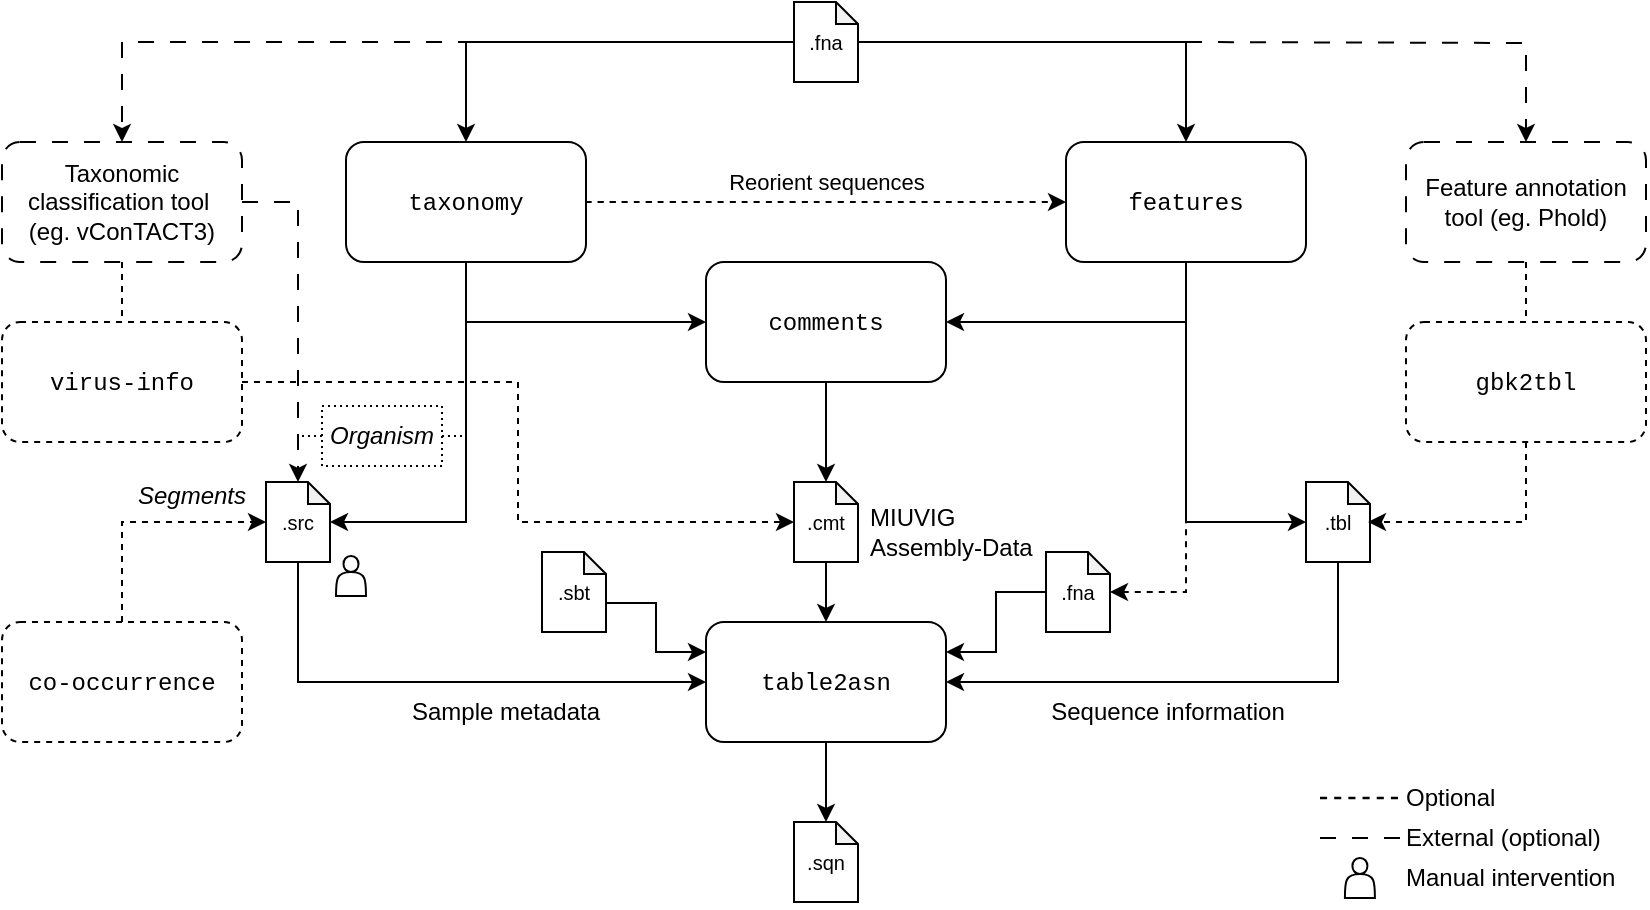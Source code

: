 <mxfile version="26.2.15">
  <diagram name="Page-1" id="ZeP9OFAIea2QbIN0LHaS">
    <mxGraphModel dx="895" dy="563" grid="1" gridSize="10" guides="1" tooltips="1" connect="1" arrows="1" fold="1" page="1" pageScale="1" pageWidth="827" pageHeight="472" background="none" math="0" shadow="0">
      <root>
        <mxCell id="0" />
        <mxCell id="1" parent="0" />
        <mxCell id="pzSQEiRu-TKgo18cBddZ-6" style="edgeStyle=orthogonalEdgeStyle;rounded=0;orthogonalLoop=1;jettySize=auto;html=1;exitX=1;exitY=0.5;exitDx=0;exitDy=0;entryX=0;entryY=0.5;entryDx=0;entryDy=0;curved=1;dashed=1;" parent="1" source="pzSQEiRu-TKgo18cBddZ-1" target="pzSQEiRu-TKgo18cBddZ-2" edge="1">
          <mxGeometry relative="1" as="geometry" />
        </mxCell>
        <mxCell id="pzSQEiRu-TKgo18cBddZ-47" value="Reorient sequences" style="edgeLabel;html=1;align=center;verticalAlign=middle;resizable=0;points=[];" parent="pzSQEiRu-TKgo18cBddZ-6" vertex="1" connectable="0">
          <mxGeometry relative="1" as="geometry">
            <mxPoint y="-10" as="offset" />
          </mxGeometry>
        </mxCell>
        <mxCell id="pzSQEiRu-TKgo18cBddZ-10" style="edgeStyle=orthogonalEdgeStyle;rounded=0;orthogonalLoop=1;jettySize=auto;html=1;exitX=0.5;exitY=1;exitDx=0;exitDy=0;entryX=0;entryY=0.5;entryDx=0;entryDy=0;" parent="1" source="pzSQEiRu-TKgo18cBddZ-1" target="pzSQEiRu-TKgo18cBddZ-3" edge="1">
          <mxGeometry relative="1" as="geometry" />
        </mxCell>
        <mxCell id="pzSQEiRu-TKgo18cBddZ-1" value="&lt;font face=&quot;Courier New&quot;&gt;taxonomy&lt;/font&gt;" style="rounded=1;whiteSpace=wrap;html=1;" parent="1" vertex="1">
          <mxGeometry x="174" y="79" width="120" height="60" as="geometry" />
        </mxCell>
        <mxCell id="pzSQEiRu-TKgo18cBddZ-11" style="edgeStyle=orthogonalEdgeStyle;rounded=0;orthogonalLoop=1;jettySize=auto;html=1;exitX=0.5;exitY=1;exitDx=0;exitDy=0;entryX=1;entryY=0.5;entryDx=0;entryDy=0;" parent="1" source="pzSQEiRu-TKgo18cBddZ-2" target="pzSQEiRu-TKgo18cBddZ-3" edge="1">
          <mxGeometry relative="1" as="geometry" />
        </mxCell>
        <mxCell id="pzSQEiRu-TKgo18cBddZ-2" value="&lt;font face=&quot;Courier New&quot;&gt;features&lt;/font&gt;" style="rounded=1;whiteSpace=wrap;html=1;" parent="1" vertex="1">
          <mxGeometry x="534" y="79" width="120" height="60" as="geometry" />
        </mxCell>
        <mxCell id="pzSQEiRu-TKgo18cBddZ-44" style="edgeStyle=orthogonalEdgeStyle;rounded=0;orthogonalLoop=1;jettySize=auto;html=1;exitX=0.5;exitY=1;exitDx=0;exitDy=0;" parent="1" source="pzSQEiRu-TKgo18cBddZ-3" edge="1">
          <mxGeometry relative="1" as="geometry">
            <mxPoint x="414" y="249" as="targetPoint" />
          </mxGeometry>
        </mxCell>
        <mxCell id="pzSQEiRu-TKgo18cBddZ-3" value="&lt;font face=&quot;Courier New&quot;&gt;comments&lt;/font&gt;" style="rounded=1;whiteSpace=wrap;html=1;" parent="1" vertex="1">
          <mxGeometry x="354" y="139" width="120" height="60" as="geometry" />
        </mxCell>
        <mxCell id="pzSQEiRu-TKgo18cBddZ-4" value="&lt;font face=&quot;Courier New&quot;&gt;virus-info&lt;/font&gt;" style="rounded=1;whiteSpace=wrap;html=1;dashed=1;" parent="1" vertex="1">
          <mxGeometry x="2" y="169" width="120" height="60" as="geometry" />
        </mxCell>
        <mxCell id="pzSQEiRu-TKgo18cBddZ-12" style="edgeStyle=orthogonalEdgeStyle;rounded=0;orthogonalLoop=1;jettySize=auto;html=1;" parent="1" edge="1">
          <mxGeometry relative="1" as="geometry">
            <mxPoint x="414" y="319" as="targetPoint" />
            <mxPoint x="414" y="319" as="sourcePoint" />
          </mxGeometry>
        </mxCell>
        <mxCell id="pzSQEiRu-TKgo18cBddZ-13" style="edgeStyle=orthogonalEdgeStyle;rounded=0;orthogonalLoop=1;jettySize=auto;html=1;" parent="1" edge="1">
          <mxGeometry relative="1" as="geometry">
            <mxPoint x="414" y="309" as="targetPoint" />
            <mxPoint x="414" y="309" as="sourcePoint" />
          </mxGeometry>
        </mxCell>
        <mxCell id="pzSQEiRu-TKgo18cBddZ-5" value="&lt;font face=&quot;Courier New&quot;&gt;table2asn&lt;/font&gt;" style="rounded=1;whiteSpace=wrap;html=1;" parent="1" vertex="1">
          <mxGeometry x="354" y="319" width="120" height="60" as="geometry" />
        </mxCell>
        <mxCell id="pzSQEiRu-TKgo18cBddZ-18" style="edgeStyle=orthogonalEdgeStyle;rounded=0;orthogonalLoop=1;jettySize=auto;html=1;exitX=0.5;exitY=1;exitDx=0;exitDy=0;" parent="1" source="pzSQEiRu-TKgo18cBddZ-29" edge="1">
          <mxGeometry relative="1" as="geometry">
            <mxPoint x="414" y="319" as="targetPoint" />
          </mxGeometry>
        </mxCell>
        <mxCell id="pzSQEiRu-TKgo18cBddZ-16" value="&lt;font face=&quot;Courier New&quot;&gt;gbk2tbl&lt;/font&gt;" style="rounded=1;whiteSpace=wrap;html=1;dashed=1;" parent="1" vertex="1">
          <mxGeometry x="704" y="169" width="120" height="60" as="geometry" />
        </mxCell>
        <mxCell id="pzSQEiRu-TKgo18cBddZ-28" style="edgeStyle=orthogonalEdgeStyle;rounded=0;orthogonalLoop=1;jettySize=auto;html=1;exitX=0.5;exitY=1;exitDx=0;exitDy=0;exitPerimeter=0;entryX=0;entryY=0.5;entryDx=0;entryDy=0;" parent="1" source="pzSQEiRu-TKgo18cBddZ-20" target="pzSQEiRu-TKgo18cBddZ-5" edge="1">
          <mxGeometry relative="1" as="geometry" />
        </mxCell>
        <mxCell id="pzSQEiRu-TKgo18cBddZ-20" value="&lt;font style=&quot;font-size: 10px;&quot;&gt;.src&lt;/font&gt;" style="shape=note;whiteSpace=wrap;html=1;backgroundOutline=1;darkOpacity=0.05;size=11;" parent="1" vertex="1">
          <mxGeometry x="134" y="249" width="32" height="40" as="geometry" />
        </mxCell>
        <mxCell id="pzSQEiRu-TKgo18cBddZ-27" style="edgeStyle=orthogonalEdgeStyle;rounded=0;orthogonalLoop=1;jettySize=auto;html=1;exitX=0.5;exitY=1;exitDx=0;exitDy=0;entryX=1;entryY=0.5;entryDx=0;entryDy=0;entryPerimeter=0;" parent="1" source="pzSQEiRu-TKgo18cBddZ-1" target="pzSQEiRu-TKgo18cBddZ-20" edge="1">
          <mxGeometry relative="1" as="geometry" />
        </mxCell>
        <mxCell id="pzSQEiRu-TKgo18cBddZ-29" value="&lt;font style=&quot;font-size: 10px;&quot;&gt;.cmt&lt;/font&gt;" style="shape=note;whiteSpace=wrap;html=1;backgroundOutline=1;darkOpacity=0.05;size=11;" parent="1" vertex="1">
          <mxGeometry x="398" y="249" width="32" height="40" as="geometry" />
        </mxCell>
        <mxCell id="pzSQEiRu-TKgo18cBddZ-35" style="edgeStyle=orthogonalEdgeStyle;rounded=0;orthogonalLoop=1;jettySize=auto;html=1;exitX=0.5;exitY=1;exitDx=0;exitDy=0;exitPerimeter=0;entryX=1;entryY=0.5;entryDx=0;entryDy=0;" parent="1" source="pzSQEiRu-TKgo18cBddZ-31" target="pzSQEiRu-TKgo18cBddZ-5" edge="1">
          <mxGeometry relative="1" as="geometry" />
        </mxCell>
        <mxCell id="pzSQEiRu-TKgo18cBddZ-31" value="&lt;font style=&quot;font-size: 10px;&quot;&gt;.tbl&lt;/font&gt;" style="shape=note;whiteSpace=wrap;html=1;backgroundOutline=1;darkOpacity=0.05;size=11;" parent="1" vertex="1">
          <mxGeometry x="654" y="249" width="32" height="40" as="geometry" />
        </mxCell>
        <mxCell id="pzSQEiRu-TKgo18cBddZ-34" style="edgeStyle=orthogonalEdgeStyle;rounded=0;orthogonalLoop=1;jettySize=auto;html=1;exitX=0.5;exitY=1;exitDx=0;exitDy=0;entryX=0.969;entryY=0.5;entryDx=0;entryDy=0;entryPerimeter=0;dashed=1;" parent="1" source="pzSQEiRu-TKgo18cBddZ-16" target="pzSQEiRu-TKgo18cBddZ-31" edge="1">
          <mxGeometry relative="1" as="geometry" />
        </mxCell>
        <mxCell id="pzSQEiRu-TKgo18cBddZ-36" value="&lt;font style=&quot;font-size: 10px;&quot;&gt;.sqn&lt;/font&gt;" style="shape=note;whiteSpace=wrap;html=1;backgroundOutline=1;darkOpacity=0.05;size=11;" parent="1" vertex="1">
          <mxGeometry x="398" y="419" width="32" height="40" as="geometry" />
        </mxCell>
        <mxCell id="pzSQEiRu-TKgo18cBddZ-37" style="edgeStyle=orthogonalEdgeStyle;rounded=0;orthogonalLoop=1;jettySize=auto;html=1;exitX=0.5;exitY=1;exitDx=0;exitDy=0;entryX=0.5;entryY=0;entryDx=0;entryDy=0;entryPerimeter=0;" parent="1" source="pzSQEiRu-TKgo18cBddZ-5" target="pzSQEiRu-TKgo18cBddZ-36" edge="1">
          <mxGeometry relative="1" as="geometry" />
        </mxCell>
        <mxCell id="pzSQEiRu-TKgo18cBddZ-38" value="&lt;i&gt;Segments&lt;/i&gt;" style="text;html=1;align=center;verticalAlign=middle;whiteSpace=wrap;rounded=0;rotation=0;" parent="1" vertex="1">
          <mxGeometry x="62" y="241" width="70" height="30" as="geometry" />
        </mxCell>
        <mxCell id="9EQvWB8EKbCC_8pniTv0-16" style="edgeStyle=orthogonalEdgeStyle;rounded=0;orthogonalLoop=1;jettySize=auto;html=1;exitX=0;exitY=0.5;exitDx=0;exitDy=0;endArrow=none;startFill=0;dashed=1;dashPattern=1 2;" parent="1" source="pzSQEiRu-TKgo18cBddZ-39" edge="1">
          <mxGeometry relative="1" as="geometry">
            <mxPoint x="152" y="226" as="targetPoint" />
          </mxGeometry>
        </mxCell>
        <mxCell id="9EQvWB8EKbCC_8pniTv0-17" style="edgeStyle=orthogonalEdgeStyle;rounded=0;orthogonalLoop=1;jettySize=auto;html=1;exitX=1;exitY=0.5;exitDx=0;exitDy=0;endArrow=none;startFill=0;dashed=1;dashPattern=1 2;" parent="1" source="pzSQEiRu-TKgo18cBddZ-39" edge="1">
          <mxGeometry relative="1" as="geometry">
            <mxPoint x="232" y="226" as="targetPoint" />
          </mxGeometry>
        </mxCell>
        <mxCell id="pzSQEiRu-TKgo18cBddZ-39" value="&lt;i&gt;Organism&lt;/i&gt;" style="text;html=1;align=center;verticalAlign=middle;whiteSpace=wrap;rounded=0;rotation=0;strokeColor=default;dashed=1;dashPattern=1 2;" parent="1" vertex="1">
          <mxGeometry x="162" y="211" width="60" height="30" as="geometry" />
        </mxCell>
        <mxCell id="pzSQEiRu-TKgo18cBddZ-49" style="edgeStyle=orthogonalEdgeStyle;rounded=0;orthogonalLoop=1;jettySize=auto;html=1;entryX=0.5;entryY=0;entryDx=0;entryDy=0;" parent="1" source="pzSQEiRu-TKgo18cBddZ-48" target="pzSQEiRu-TKgo18cBddZ-1" edge="1">
          <mxGeometry relative="1" as="geometry" />
        </mxCell>
        <mxCell id="pzSQEiRu-TKgo18cBddZ-52" value="" style="edgeStyle=orthogonalEdgeStyle;rounded=0;orthogonalLoop=1;jettySize=auto;html=1;entryX=0.5;entryY=0;entryDx=0;entryDy=0;" parent="1" source="pzSQEiRu-TKgo18cBddZ-48" target="pzSQEiRu-TKgo18cBddZ-2" edge="1">
          <mxGeometry relative="1" as="geometry">
            <mxPoint x="510" y="29" as="targetPoint" />
          </mxGeometry>
        </mxCell>
        <mxCell id="pzSQEiRu-TKgo18cBddZ-60" style="edgeStyle=orthogonalEdgeStyle;rounded=0;orthogonalLoop=1;jettySize=auto;html=1;exitX=0;exitY=0.5;exitDx=0;exitDy=0;exitPerimeter=0;entryX=1;entryY=0.25;entryDx=0;entryDy=0;" parent="1" source="pzSQEiRu-TKgo18cBddZ-59" target="pzSQEiRu-TKgo18cBddZ-5" edge="1">
          <mxGeometry relative="1" as="geometry" />
        </mxCell>
        <mxCell id="pUPda4is4iFvqVS0LF0G-14" style="edgeStyle=orthogonalEdgeStyle;rounded=0;orthogonalLoop=1;jettySize=auto;html=1;entryX=0.5;entryY=0;entryDx=0;entryDy=0;dashed=1;dashPattern=8 8;" parent="1" target="pUPda4is4iFvqVS0LF0G-1" edge="1">
          <mxGeometry relative="1" as="geometry">
            <mxPoint x="594" y="29" as="sourcePoint" />
          </mxGeometry>
        </mxCell>
        <mxCell id="9EQvWB8EKbCC_8pniTv0-10" style="edgeStyle=orthogonalEdgeStyle;rounded=0;orthogonalLoop=1;jettySize=auto;html=1;exitX=0;exitY=0.5;exitDx=0;exitDy=0;exitPerimeter=0;entryX=0.5;entryY=0;entryDx=0;entryDy=0;dashed=1;dashPattern=8 8;" parent="1" source="pzSQEiRu-TKgo18cBddZ-48" target="9EQvWB8EKbCC_8pniTv0-2" edge="1">
          <mxGeometry relative="1" as="geometry" />
        </mxCell>
        <mxCell id="pzSQEiRu-TKgo18cBddZ-48" value="&lt;font style=&quot;font-size: 10px;&quot;&gt;.fna&lt;/font&gt;" style="shape=note;whiteSpace=wrap;html=1;backgroundOutline=1;darkOpacity=0.05;size=11;" parent="1" vertex="1">
          <mxGeometry x="398" y="9" width="32" height="40" as="geometry" />
        </mxCell>
        <mxCell id="pUPda4is4iFvqVS0LF0G-11" value="" style="edgeStyle=orthogonalEdgeStyle;rounded=0;orthogonalLoop=1;jettySize=auto;html=1;startArrow=classic;startFill=1;dashed=1;endArrow=none;" parent="1" source="pzSQEiRu-TKgo18cBddZ-59" edge="1">
          <mxGeometry relative="1" as="geometry">
            <mxPoint x="594" y="269" as="targetPoint" />
            <Array as="points">
              <mxPoint x="594" y="304" />
              <mxPoint x="594" y="269" />
            </Array>
          </mxGeometry>
        </mxCell>
        <mxCell id="pzSQEiRu-TKgo18cBddZ-59" value="&lt;font style=&quot;font-size: 10px;&quot;&gt;.fna&lt;/font&gt;" style="shape=note;whiteSpace=wrap;html=1;backgroundOutline=1;darkOpacity=0.05;size=11;" parent="1" vertex="1">
          <mxGeometry x="524" y="284" width="32" height="40" as="geometry" />
        </mxCell>
        <mxCell id="-LrA51T8bJ5IcRYjtuTH-3" value="Sample metadata" style="text;html=1;align=center;verticalAlign=middle;whiteSpace=wrap;rounded=0;" parent="1" vertex="1">
          <mxGeometry x="174" y="349" width="160" height="30" as="geometry" />
        </mxCell>
        <mxCell id="-LrA51T8bJ5IcRYjtuTH-4" value="MIUVIG&lt;div&gt;Assembly-Data&lt;/div&gt;" style="text;html=1;align=left;verticalAlign=middle;whiteSpace=wrap;rounded=0;" parent="1" vertex="1">
          <mxGeometry x="434" y="259" width="90" height="30" as="geometry" />
        </mxCell>
        <mxCell id="-LrA51T8bJ5IcRYjtuTH-5" value="Sequence information" style="text;html=1;align=center;verticalAlign=middle;whiteSpace=wrap;rounded=0;" parent="1" vertex="1">
          <mxGeometry x="505" y="349" width="160" height="30" as="geometry" />
        </mxCell>
        <mxCell id="8B6IXXiz2PsDgIRqPqF5-3" value="&lt;font face=&quot;Courier New&quot;&gt;co-occurrence&lt;/font&gt;" style="rounded=1;whiteSpace=wrap;html=1;dashed=1;" parent="1" vertex="1">
          <mxGeometry x="2" y="319" width="120" height="60" as="geometry" />
        </mxCell>
        <mxCell id="pUPda4is4iFvqVS0LF0G-2" style="edgeStyle=orthogonalEdgeStyle;rounded=0;orthogonalLoop=1;jettySize=auto;html=1;exitX=0.5;exitY=1;exitDx=0;exitDy=0;entryX=0.5;entryY=0;entryDx=0;entryDy=0;dashed=1;endArrow=none;startFill=0;" parent="1" source="pUPda4is4iFvqVS0LF0G-1" target="pzSQEiRu-TKgo18cBddZ-16" edge="1">
          <mxGeometry relative="1" as="geometry" />
        </mxCell>
        <mxCell id="pUPda4is4iFvqVS0LF0G-1" value="Feature annotation tool (eg. Phold)" style="rounded=1;whiteSpace=wrap;html=1;dashed=1;dashPattern=8 8;" parent="1" vertex="1">
          <mxGeometry x="704" y="79" width="120" height="60" as="geometry" />
        </mxCell>
        <mxCell id="pUPda4is4iFvqVS0LF0G-10" style="edgeStyle=orthogonalEdgeStyle;rounded=0;orthogonalLoop=1;jettySize=auto;html=1;exitX=0.5;exitY=1;exitDx=0;exitDy=0;entryX=0;entryY=0.5;entryDx=0;entryDy=0;entryPerimeter=0;" parent="1" source="pzSQEiRu-TKgo18cBddZ-2" target="pzSQEiRu-TKgo18cBddZ-31" edge="1">
          <mxGeometry relative="1" as="geometry" />
        </mxCell>
        <mxCell id="pUPda4is4iFvqVS0LF0G-15" value="" style="shape=actor;whiteSpace=wrap;html=1;" parent="1" vertex="1">
          <mxGeometry x="169" y="286" width="15" height="20" as="geometry" />
        </mxCell>
        <mxCell id="pUPda4is4iFvqVS0LF0G-22" value="" style="group" parent="1" vertex="1" connectable="0">
          <mxGeometry x="661.0" y="392" width="162.459" height="70" as="geometry" />
        </mxCell>
        <mxCell id="pUPda4is4iFvqVS0LF0G-16" value="" style="shape=actor;whiteSpace=wrap;html=1;" parent="pUPda4is4iFvqVS0LF0G-22" vertex="1">
          <mxGeometry x="12.46" y="45" width="15" height="20" as="geometry" />
        </mxCell>
        <mxCell id="pUPda4is4iFvqVS0LF0G-3" value="" style="endArrow=none;html=1;rounded=0;dashed=1;strokeWidth=1.181;" parent="pUPda4is4iFvqVS0LF0G-22" target="pUPda4is4iFvqVS0LF0G-6" edge="1">
          <mxGeometry width="50" height="50" relative="1" as="geometry">
            <mxPoint y="15" as="sourcePoint" />
            <mxPoint x="40" y="15" as="targetPoint" />
          </mxGeometry>
        </mxCell>
        <mxCell id="pUPda4is4iFvqVS0LF0G-4" value="" style="endArrow=none;html=1;rounded=0;dashed=1;dashPattern=8 8;" parent="pUPda4is4iFvqVS0LF0G-22" target="pUPda4is4iFvqVS0LF0G-7" edge="1">
          <mxGeometry width="50" height="50" relative="1" as="geometry">
            <mxPoint y="35" as="sourcePoint" />
            <mxPoint x="39.919" y="35" as="targetPoint" />
          </mxGeometry>
        </mxCell>
        <mxCell id="pUPda4is4iFvqVS0LF0G-6" value="Optional" style="text;html=1;align=left;verticalAlign=middle;whiteSpace=wrap;rounded=0;flipV=0;" parent="pUPda4is4iFvqVS0LF0G-22" vertex="1">
          <mxGeometry x="40.999" width="60" height="30" as="geometry" />
        </mxCell>
        <mxCell id="pUPda4is4iFvqVS0LF0G-7" value="External (optional)" style="text;html=1;align=left;verticalAlign=middle;whiteSpace=wrap;rounded=0;flipV=0;" parent="pUPda4is4iFvqVS0LF0G-22" vertex="1">
          <mxGeometry x="40.999" y="20" width="110.08" height="30" as="geometry" />
        </mxCell>
        <mxCell id="pUPda4is4iFvqVS0LF0G-20" value="Manual intervention" style="text;html=1;align=left;verticalAlign=middle;whiteSpace=wrap;rounded=0;flipV=0;" parent="pUPda4is4iFvqVS0LF0G-22" vertex="1">
          <mxGeometry x="40.999" y="40" width="122.54" height="30" as="geometry" />
        </mxCell>
        <mxCell id="9EQvWB8EKbCC_8pniTv0-1" style="edgeStyle=orthogonalEdgeStyle;rounded=0;orthogonalLoop=1;jettySize=auto;html=1;exitX=0.5;exitY=0;exitDx=0;exitDy=0;entryX=0;entryY=0.5;entryDx=0;entryDy=0;entryPerimeter=0;dashed=1;" parent="1" source="8B6IXXiz2PsDgIRqPqF5-3" target="pzSQEiRu-TKgo18cBddZ-20" edge="1">
          <mxGeometry relative="1" as="geometry" />
        </mxCell>
        <mxCell id="9EQvWB8EKbCC_8pniTv0-7" style="edgeStyle=orthogonalEdgeStyle;rounded=0;orthogonalLoop=1;jettySize=auto;html=1;exitX=0.5;exitY=1;exitDx=0;exitDy=0;entryX=0.5;entryY=0;entryDx=0;entryDy=0;dashed=1;endArrow=none;startFill=0;" parent="1" source="9EQvWB8EKbCC_8pniTv0-2" target="pzSQEiRu-TKgo18cBddZ-4" edge="1">
          <mxGeometry relative="1" as="geometry" />
        </mxCell>
        <mxCell id="9EQvWB8EKbCC_8pniTv0-2" value="Taxonomic classification tool&amp;nbsp;&lt;div&gt;(eg. vConTACT3)&lt;/div&gt;" style="rounded=1;whiteSpace=wrap;html=1;dashed=1;dashPattern=8 8;" parent="1" vertex="1">
          <mxGeometry x="2" y="79" width="120" height="60" as="geometry" />
        </mxCell>
        <mxCell id="9EQvWB8EKbCC_8pniTv0-5" style="edgeStyle=orthogonalEdgeStyle;rounded=0;orthogonalLoop=1;jettySize=auto;html=1;exitX=1;exitY=0.5;exitDx=0;exitDy=0;entryX=0.5;entryY=0;entryDx=0;entryDy=0;entryPerimeter=0;dashed=1;dashPattern=8 8;" parent="1" source="9EQvWB8EKbCC_8pniTv0-2" target="pzSQEiRu-TKgo18cBddZ-20" edge="1">
          <mxGeometry relative="1" as="geometry" />
        </mxCell>
        <mxCell id="9EQvWB8EKbCC_8pniTv0-11" style="edgeStyle=elbowEdgeStyle;rounded=0;orthogonalLoop=1;jettySize=auto;html=1;exitX=1;exitY=0.5;exitDx=0;exitDy=0;entryX=0;entryY=0.5;entryDx=0;entryDy=0;entryPerimeter=0;dashed=1;" parent="1" source="pzSQEiRu-TKgo18cBddZ-4" target="pzSQEiRu-TKgo18cBddZ-29" edge="1">
          <mxGeometry relative="1" as="geometry" />
        </mxCell>
        <mxCell id="-zKaNX_ZRaG0LUzS7A1v-3" style="edgeStyle=orthogonalEdgeStyle;rounded=0;orthogonalLoop=1;jettySize=auto;html=1;exitX=0;exitY=0;exitDx=32;exitDy=25.5;exitPerimeter=0;entryX=0;entryY=0.25;entryDx=0;entryDy=0;" edge="1" parent="1" source="-zKaNX_ZRaG0LUzS7A1v-1" target="pzSQEiRu-TKgo18cBddZ-5">
          <mxGeometry relative="1" as="geometry" />
        </mxCell>
        <mxCell id="-zKaNX_ZRaG0LUzS7A1v-1" value="&lt;font style=&quot;font-size: 10px;&quot;&gt;.sbt&lt;/font&gt;" style="shape=note;whiteSpace=wrap;html=1;backgroundOutline=1;darkOpacity=0.05;size=11;" vertex="1" parent="1">
          <mxGeometry x="272" y="284" width="32" height="40" as="geometry" />
        </mxCell>
      </root>
    </mxGraphModel>
  </diagram>
</mxfile>

